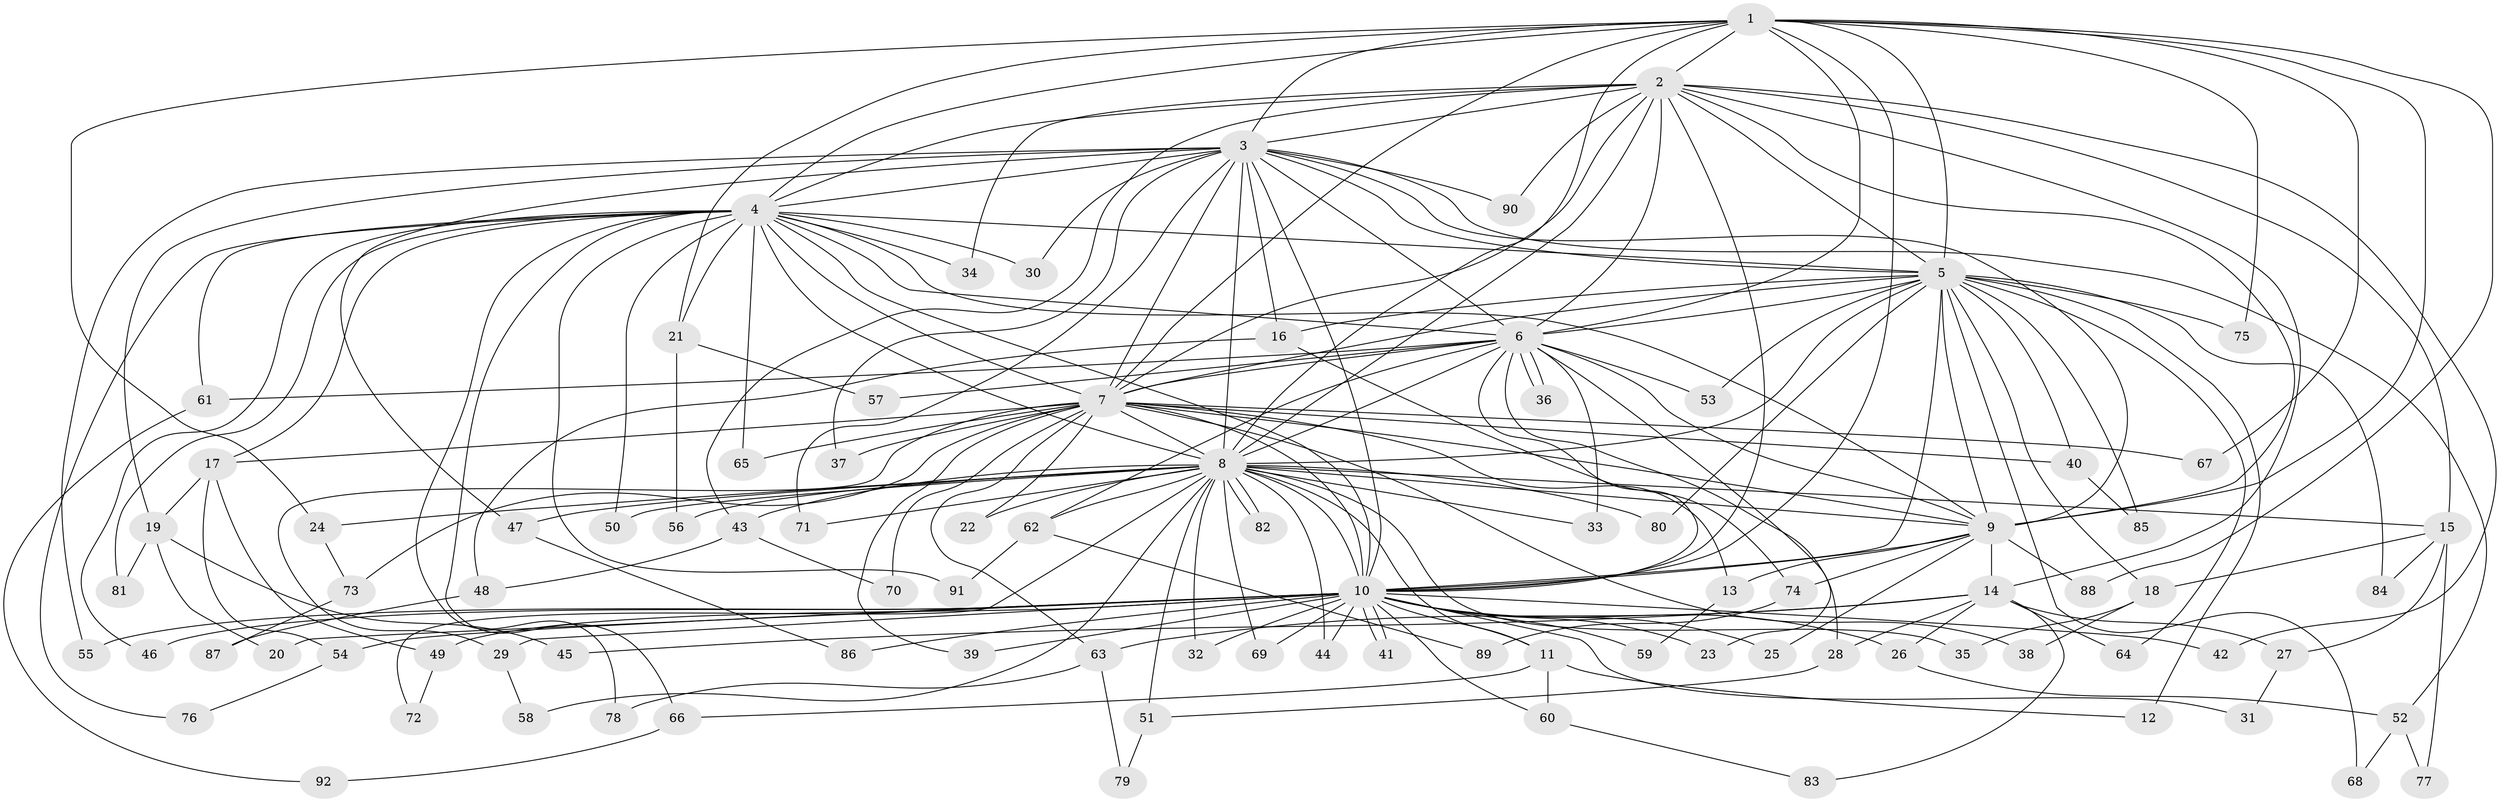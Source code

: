 // coarse degree distribution, {12: 0.028985507246376812, 14: 0.014492753623188406, 17: 0.028985507246376812, 29: 0.014492753623188406, 15: 0.014492753623188406, 27: 0.028985507246376812, 5: 0.057971014492753624, 2: 0.5217391304347826, 9: 0.014492753623188406, 6: 0.014492753623188406, 4: 0.07246376811594203, 3: 0.17391304347826086, 1: 0.014492753623188406}
// Generated by graph-tools (version 1.1) at 2025/51/02/27/25 19:51:45]
// undirected, 92 vertices, 209 edges
graph export_dot {
graph [start="1"]
  node [color=gray90,style=filled];
  1;
  2;
  3;
  4;
  5;
  6;
  7;
  8;
  9;
  10;
  11;
  12;
  13;
  14;
  15;
  16;
  17;
  18;
  19;
  20;
  21;
  22;
  23;
  24;
  25;
  26;
  27;
  28;
  29;
  30;
  31;
  32;
  33;
  34;
  35;
  36;
  37;
  38;
  39;
  40;
  41;
  42;
  43;
  44;
  45;
  46;
  47;
  48;
  49;
  50;
  51;
  52;
  53;
  54;
  55;
  56;
  57;
  58;
  59;
  60;
  61;
  62;
  63;
  64;
  65;
  66;
  67;
  68;
  69;
  70;
  71;
  72;
  73;
  74;
  75;
  76;
  77;
  78;
  79;
  80;
  81;
  82;
  83;
  84;
  85;
  86;
  87;
  88;
  89;
  90;
  91;
  92;
  1 -- 2;
  1 -- 3;
  1 -- 4;
  1 -- 5;
  1 -- 6;
  1 -- 7;
  1 -- 8;
  1 -- 9;
  1 -- 10;
  1 -- 21;
  1 -- 24;
  1 -- 67;
  1 -- 75;
  1 -- 88;
  2 -- 3;
  2 -- 4;
  2 -- 5;
  2 -- 6;
  2 -- 7;
  2 -- 8;
  2 -- 9;
  2 -- 10;
  2 -- 14;
  2 -- 15;
  2 -- 34;
  2 -- 42;
  2 -- 43;
  2 -- 90;
  3 -- 4;
  3 -- 5;
  3 -- 6;
  3 -- 7;
  3 -- 8;
  3 -- 9;
  3 -- 10;
  3 -- 16;
  3 -- 19;
  3 -- 30;
  3 -- 37;
  3 -- 47;
  3 -- 52;
  3 -- 55;
  3 -- 71;
  3 -- 90;
  4 -- 5;
  4 -- 6;
  4 -- 7;
  4 -- 8;
  4 -- 9;
  4 -- 10;
  4 -- 17;
  4 -- 21;
  4 -- 30;
  4 -- 34;
  4 -- 46;
  4 -- 50;
  4 -- 61;
  4 -- 65;
  4 -- 66;
  4 -- 76;
  4 -- 78;
  4 -- 81;
  4 -- 91;
  5 -- 6;
  5 -- 7;
  5 -- 8;
  5 -- 9;
  5 -- 10;
  5 -- 12;
  5 -- 16;
  5 -- 18;
  5 -- 40;
  5 -- 53;
  5 -- 64;
  5 -- 68;
  5 -- 75;
  5 -- 80;
  5 -- 84;
  5 -- 85;
  6 -- 7;
  6 -- 8;
  6 -- 9;
  6 -- 10;
  6 -- 23;
  6 -- 28;
  6 -- 33;
  6 -- 36;
  6 -- 36;
  6 -- 53;
  6 -- 57;
  6 -- 61;
  6 -- 62;
  7 -- 8;
  7 -- 9;
  7 -- 10;
  7 -- 13;
  7 -- 17;
  7 -- 22;
  7 -- 29;
  7 -- 37;
  7 -- 38;
  7 -- 39;
  7 -- 40;
  7 -- 63;
  7 -- 65;
  7 -- 67;
  7 -- 70;
  7 -- 73;
  8 -- 9;
  8 -- 10;
  8 -- 11;
  8 -- 15;
  8 -- 22;
  8 -- 24;
  8 -- 32;
  8 -- 33;
  8 -- 35;
  8 -- 43;
  8 -- 44;
  8 -- 47;
  8 -- 50;
  8 -- 51;
  8 -- 56;
  8 -- 58;
  8 -- 62;
  8 -- 69;
  8 -- 71;
  8 -- 72;
  8 -- 80;
  8 -- 82;
  8 -- 82;
  9 -- 10;
  9 -- 13;
  9 -- 14;
  9 -- 25;
  9 -- 74;
  9 -- 88;
  10 -- 11;
  10 -- 20;
  10 -- 23;
  10 -- 25;
  10 -- 26;
  10 -- 29;
  10 -- 31;
  10 -- 32;
  10 -- 39;
  10 -- 41;
  10 -- 41;
  10 -- 42;
  10 -- 44;
  10 -- 46;
  10 -- 49;
  10 -- 54;
  10 -- 55;
  10 -- 59;
  10 -- 60;
  10 -- 69;
  10 -- 86;
  11 -- 12;
  11 -- 60;
  11 -- 66;
  13 -- 59;
  14 -- 26;
  14 -- 27;
  14 -- 28;
  14 -- 45;
  14 -- 63;
  14 -- 64;
  14 -- 83;
  15 -- 18;
  15 -- 27;
  15 -- 77;
  15 -- 84;
  16 -- 48;
  16 -- 74;
  17 -- 19;
  17 -- 49;
  17 -- 54;
  18 -- 35;
  18 -- 38;
  19 -- 20;
  19 -- 45;
  19 -- 81;
  21 -- 56;
  21 -- 57;
  24 -- 73;
  26 -- 52;
  27 -- 31;
  28 -- 51;
  29 -- 58;
  40 -- 85;
  43 -- 48;
  43 -- 70;
  47 -- 86;
  48 -- 87;
  49 -- 72;
  51 -- 79;
  52 -- 68;
  52 -- 77;
  54 -- 76;
  60 -- 83;
  61 -- 92;
  62 -- 89;
  62 -- 91;
  63 -- 78;
  63 -- 79;
  66 -- 92;
  73 -- 87;
  74 -- 89;
}

